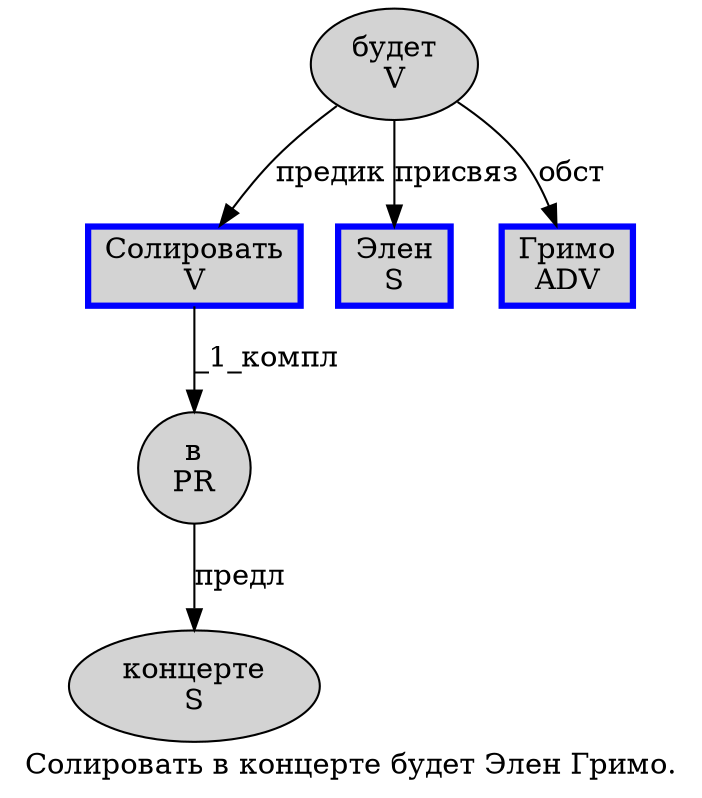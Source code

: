 digraph SENTENCE_984 {
	graph [label="Солировать в концерте будет Элен Гримо."]
	node [style=filled]
		0 [label="Солировать
V" color=blue fillcolor=lightgray penwidth=3 shape=box]
		1 [label="в
PR" color="" fillcolor=lightgray penwidth=1 shape=ellipse]
		2 [label="концерте
S" color="" fillcolor=lightgray penwidth=1 shape=ellipse]
		3 [label="будет
V" color="" fillcolor=lightgray penwidth=1 shape=ellipse]
		4 [label="Элен
S" color=blue fillcolor=lightgray penwidth=3 shape=box]
		5 [label="Гримо
ADV" color=blue fillcolor=lightgray penwidth=3 shape=box]
			0 -> 1 [label="_1_компл"]
			3 -> 0 [label="предик"]
			3 -> 4 [label="присвяз"]
			3 -> 5 [label="обст"]
			1 -> 2 [label="предл"]
}